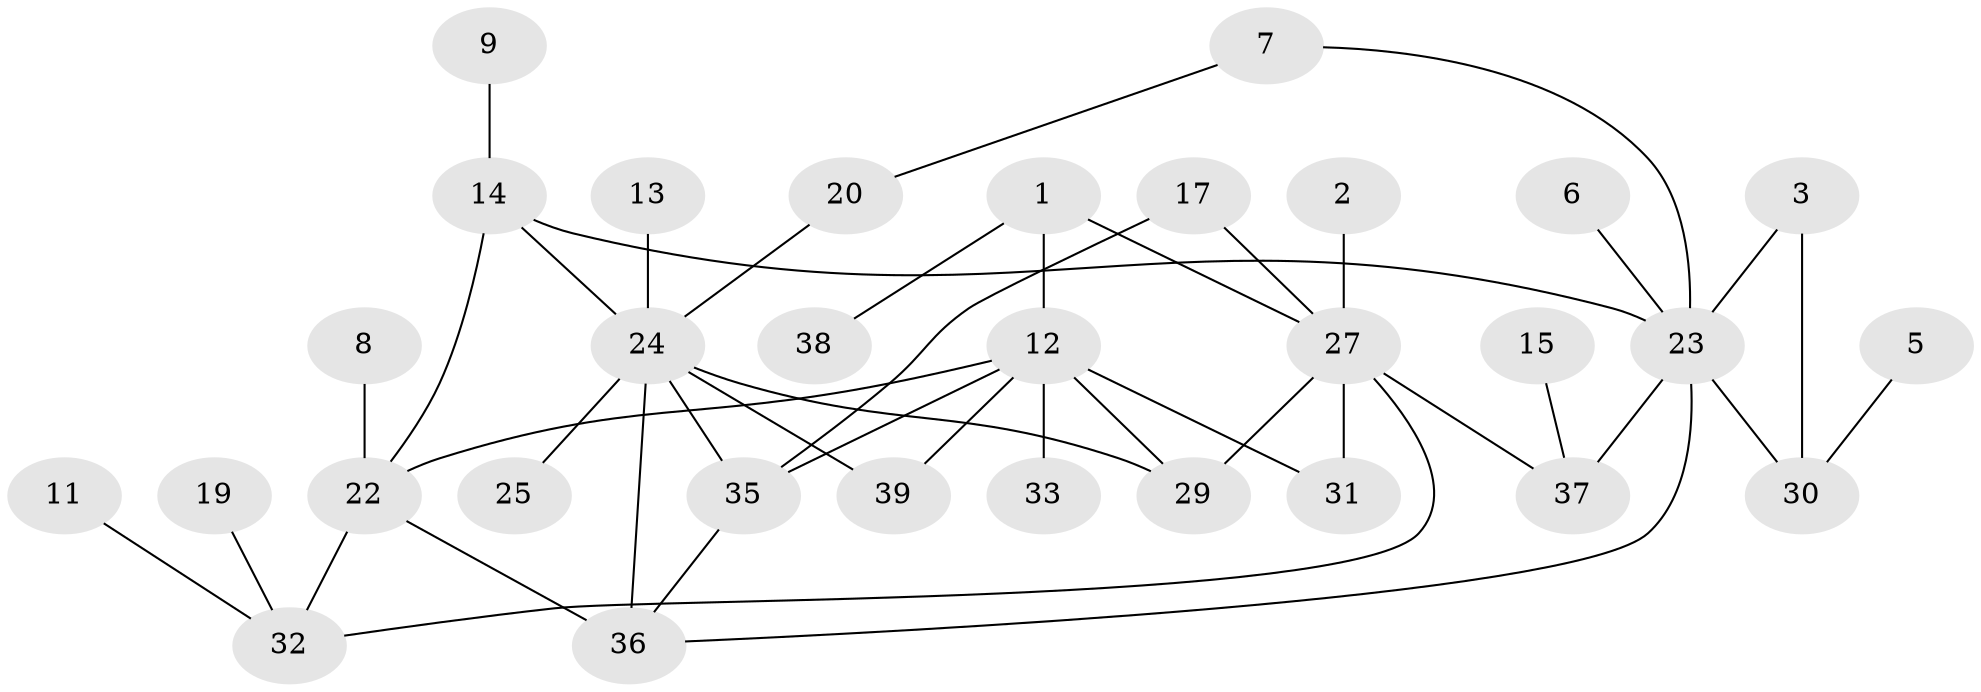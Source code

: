 // original degree distribution, {4: 0.10256410256410256, 2: 0.3333333333333333, 7: 0.02564102564102564, 1: 0.23076923076923078, 3: 0.15384615384615385, 0: 0.10256410256410256, 5: 0.02564102564102564, 6: 0.02564102564102564}
// Generated by graph-tools (version 1.1) at 2025/49/03/09/25 03:49:04]
// undirected, 31 vertices, 43 edges
graph export_dot {
graph [start="1"]
  node [color=gray90,style=filled];
  1;
  2;
  3;
  5;
  6;
  7;
  8;
  9;
  11;
  12;
  13;
  14;
  15;
  17;
  19;
  20;
  22;
  23;
  24;
  25;
  27;
  29;
  30;
  31;
  32;
  33;
  35;
  36;
  37;
  38;
  39;
  1 -- 12 [weight=1.0];
  1 -- 27 [weight=2.0];
  1 -- 38 [weight=1.0];
  2 -- 27 [weight=1.0];
  3 -- 23 [weight=1.0];
  3 -- 30 [weight=1.0];
  5 -- 30 [weight=1.0];
  6 -- 23 [weight=1.0];
  7 -- 20 [weight=1.0];
  7 -- 23 [weight=1.0];
  8 -- 22 [weight=1.0];
  9 -- 14 [weight=1.0];
  11 -- 32 [weight=1.0];
  12 -- 22 [weight=1.0];
  12 -- 29 [weight=1.0];
  12 -- 31 [weight=1.0];
  12 -- 33 [weight=1.0];
  12 -- 35 [weight=1.0];
  12 -- 39 [weight=1.0];
  13 -- 24 [weight=1.0];
  14 -- 22 [weight=2.0];
  14 -- 23 [weight=1.0];
  14 -- 24 [weight=1.0];
  15 -- 37 [weight=1.0];
  17 -- 27 [weight=1.0];
  17 -- 35 [weight=1.0];
  19 -- 32 [weight=1.0];
  20 -- 24 [weight=1.0];
  22 -- 32 [weight=1.0];
  22 -- 36 [weight=1.0];
  23 -- 30 [weight=2.0];
  23 -- 36 [weight=1.0];
  23 -- 37 [weight=1.0];
  24 -- 25 [weight=1.0];
  24 -- 29 [weight=1.0];
  24 -- 35 [weight=1.0];
  24 -- 36 [weight=2.0];
  24 -- 39 [weight=1.0];
  27 -- 29 [weight=1.0];
  27 -- 31 [weight=2.0];
  27 -- 32 [weight=1.0];
  27 -- 37 [weight=1.0];
  35 -- 36 [weight=1.0];
}
